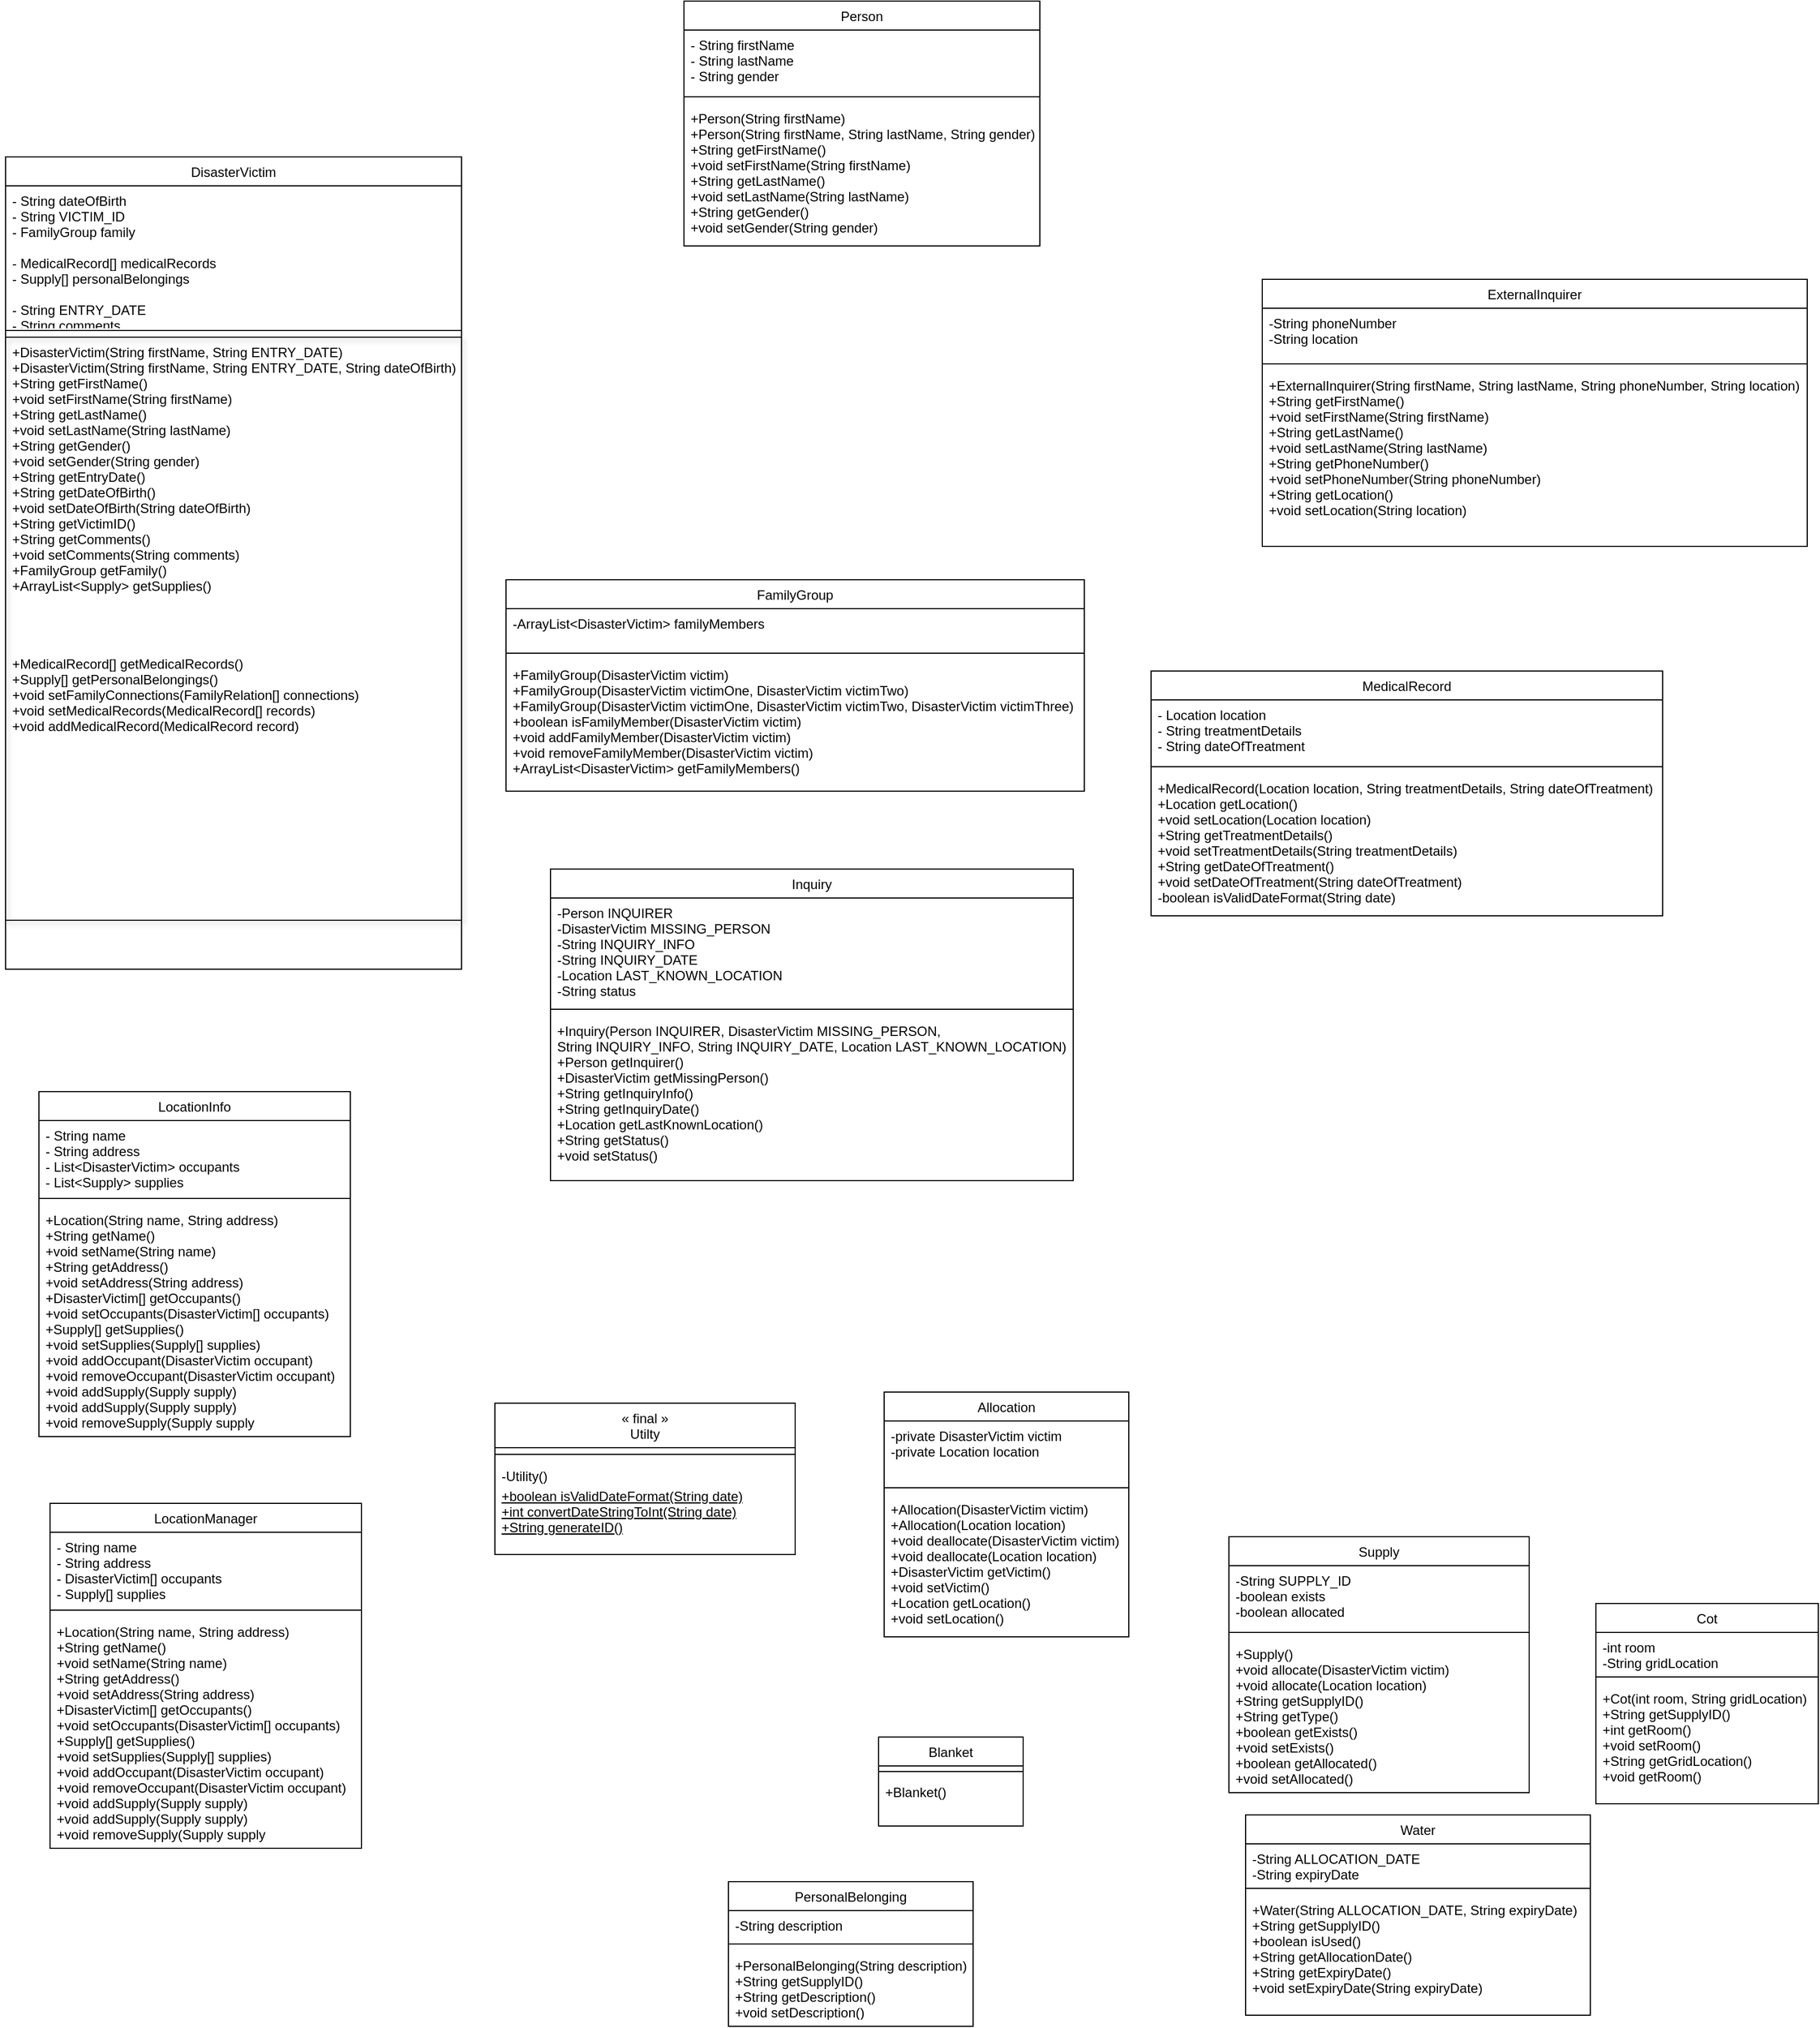 <mxfile version="22.1.22" type="embed">
  <diagram id="VlhHBZpKRhE8tKz5r5HN" name="Page-1">
    <mxGraphModel dx="1778" dy="1572" grid="1" gridSize="10" guides="1" tooltips="1" connect="1" arrows="1" fold="1" page="1" pageScale="1" pageWidth="1920" pageHeight="1920" math="0" shadow="0">
      <root>
        <mxCell id="0" />
        <mxCell id="1" parent="0" />
        <mxCell id="2" value="DisasterVictim" style="swimlane;fontStyle=0;align=center;verticalAlign=top;childLayout=stackLayout;horizontal=1;startSize=26;horizontalStack=0;resizeParent=1;resizeLast=0;collapsible=1;marginBottom=0;rounded=0;shadow=0;strokeWidth=1;" parent="1" vertex="1">
          <mxGeometry x="70" y="190" width="410" height="730" as="geometry">
            <mxRectangle x="550" y="140" width="160" height="26" as="alternateBounds" />
          </mxGeometry>
        </mxCell>
        <mxCell id="4" value="- String dateOfBirth&#xa;- String VICTIM_ID&#xa;- FamilyGroup family&#xa;&#xa;- MedicalRecord[] medicalRecords&#xa;- Supply[] personalBelongings&#xa;&#xa;- String ENTRY_DATE&#xa;- String comments" style="text;align=left;verticalAlign=top;spacingLeft=4;spacingRight=4;overflow=hidden;rotatable=0;points=[[0,0.5],[1,0.5]];portConstraint=eastwest;rounded=0;shadow=0;html=0;" parent="2" vertex="1">
          <mxGeometry y="26" width="410" height="124" as="geometry" />
        </mxCell>
        <mxCell id="5" value="" style="line;html=1;strokeWidth=1;align=left;verticalAlign=middle;spacingTop=-1;spacingLeft=3;spacingRight=3;rotatable=0;labelPosition=right;points=[];portConstraint=eastwest;" parent="2" vertex="1">
          <mxGeometry y="150" width="410" height="12" as="geometry" />
        </mxCell>
        <mxCell id="6" value="+DisasterVictim(String firstName, String ENTRY_DATE)&#xa;+DisasterVictim(String firstName, String ENTRY_DATE, String dateOfBirth)&#xa;+String getFirstName()&#xa;+void setFirstName(String firstName)&#xa;+String getLastName()&#xa;+void setLastName(String lastName)&#xa;+String getGender()&#xa;+void setGender(String gender)&#xa;+String getEntryDate()&#xa;+String getDateOfBirth()&#xa;+void setDateOfBirth(String dateOfBirth)&#xa;+String getVictimID()&#xa;+String getComments()&#xa;+void setComments(String comments)&#xa;+FamilyGroup getFamily()&#xa;+ArrayList&lt;Supply&gt; getSupplies()&#xa;&#xa;&#xa;&#xa;&#xa;+MedicalRecord[] getMedicalRecords()&#xa;+Supply[] getPersonalBelongings()&#xa;+void setFamilyConnections(FamilyRelation[] connections)&#xa;+void setMedicalRecords(MedicalRecord[] records)&#xa;+void addMedicalRecord(MedicalRecord record)&#xa;&#xa;" style="text;align=left;verticalAlign=top;spacingLeft=4;spacingRight=4;overflow=hidden;rotatable=0;points=[[0,0.5],[1,0.5]];portConstraint=eastwest;rounded=0;shadow=1;html=0;strokeColor=#000000;" parent="2" vertex="1">
          <mxGeometry y="162" width="410" height="524" as="geometry" />
        </mxCell>
        <mxCell id="14" value="LocationInfo" style="swimlane;fontStyle=0;align=center;verticalAlign=top;childLayout=stackLayout;horizontal=1;startSize=26;horizontalStack=0;resizeParent=1;resizeLast=0;collapsible=1;marginBottom=0;rounded=0;shadow=0;strokeWidth=1;" parent="1" vertex="1">
          <mxGeometry x="100" y="1030" width="280" height="310" as="geometry">
            <mxRectangle x="550" y="140" width="160" height="26" as="alternateBounds" />
          </mxGeometry>
        </mxCell>
        <mxCell id="15" value="- String name&#xa;- String address&#xa;- List&lt;DisasterVictim&gt; occupants&#xa;- List&lt;Supply&gt; supplies&#xa;" style="text;align=left;verticalAlign=top;spacingLeft=4;spacingRight=4;overflow=hidden;rotatable=0;points=[[0,0.5],[1,0.5]];portConstraint=eastwest;rounded=0;shadow=0;html=0;" parent="14" vertex="1">
          <mxGeometry y="26" width="280" height="64" as="geometry" />
        </mxCell>
        <mxCell id="16" value="" style="line;html=1;strokeWidth=1;align=left;verticalAlign=middle;spacingTop=-1;spacingLeft=3;spacingRight=3;rotatable=0;labelPosition=right;points=[];portConstraint=eastwest;" parent="14" vertex="1">
          <mxGeometry y="90" width="280" height="12" as="geometry" />
        </mxCell>
        <mxCell id="17" value="+Location(String name, String address)&#xa;+String getName()&#xa;+void setName(String name)&#xa;+String getAddress()&#xa;+void setAddress(String address)&#xa;+DisasterVictim[] getOccupants()&#xa;+void setOccupants(DisasterVictim[] occupants)&#xa;+Supply[] getSupplies()&#xa;+void setSupplies(Supply[] supplies)&#xa;+void addOccupant(DisasterVictim occupant)&#xa;+void removeOccupant(DisasterVictim occupant)&#xa;+void addSupply(Supply supply)&#xa;+void addSupply(Supply supply)&#xa;+void removeSupply(Supply supply" style="text;align=left;verticalAlign=top;spacingLeft=4;spacingRight=4;overflow=hidden;rotatable=0;points=[[0,0.5],[1,0.5]];portConstraint=eastwest;rounded=0;shadow=0;html=0;" parent="14" vertex="1">
          <mxGeometry y="102" width="280" height="208" as="geometry" />
        </mxCell>
        <mxCell id="18" value="« final »&#xa;Utilty" style="swimlane;fontStyle=0;align=center;verticalAlign=top;childLayout=stackLayout;horizontal=1;startSize=40;horizontalStack=0;resizeParent=1;resizeLast=0;collapsible=1;marginBottom=0;rounded=0;shadow=0;strokeWidth=1;" parent="1" vertex="1">
          <mxGeometry x="510" y="1310" width="270" height="136" as="geometry">
            <mxRectangle x="660" y="1060" width="160" height="26" as="alternateBounds" />
          </mxGeometry>
        </mxCell>
        <mxCell id="20" value="" style="line;html=1;strokeWidth=1;align=left;verticalAlign=middle;spacingTop=-1;spacingLeft=3;spacingRight=3;rotatable=0;labelPosition=right;points=[];portConstraint=eastwest;" parent="18" vertex="1">
          <mxGeometry y="40" width="270" height="12" as="geometry" />
        </mxCell>
        <mxCell id="95" value="-Utility()" style="text;align=left;verticalAlign=top;spacingLeft=4;spacingRight=4;overflow=hidden;rotatable=0;points=[[0,0.5],[1,0.5]];portConstraint=eastwest;rounded=0;shadow=0;html=0;" parent="18" vertex="1">
          <mxGeometry y="52" width="270" height="18" as="geometry" />
        </mxCell>
        <mxCell id="21" value="+boolean isValidDateFormat(String date)&#xa;+int convertDateStringToInt(String date)&#xa;+String generateID()&#xa;&#xa;" style="text;align=left;verticalAlign=top;spacingLeft=4;spacingRight=4;overflow=hidden;rotatable=0;points=[[0,0.5],[1,0.5]];portConstraint=eastwest;rounded=0;shadow=0;html=0;fontStyle=4" parent="18" vertex="1">
          <mxGeometry y="70" width="270" height="46" as="geometry" />
        </mxCell>
        <mxCell id="26" value="ExternalInquirer" style="swimlane;fontStyle=0;align=center;verticalAlign=top;childLayout=stackLayout;horizontal=1;startSize=26;horizontalStack=0;resizeParent=1;resizeLast=0;collapsible=1;marginBottom=0;rounded=0;shadow=0;strokeWidth=1;" parent="1" vertex="1">
          <mxGeometry x="1200" y="300" width="490" height="240" as="geometry">
            <mxRectangle x="550" y="140" width="160" height="26" as="alternateBounds" />
          </mxGeometry>
        </mxCell>
        <mxCell id="27" value="-String phoneNumber&#xa;-String location" style="text;align=left;verticalAlign=top;spacingLeft=4;spacingRight=4;overflow=hidden;rotatable=0;points=[[0,0.5],[1,0.5]];portConstraint=eastwest;rounded=0;shadow=0;html=0;" parent="26" vertex="1">
          <mxGeometry y="26" width="490" height="44" as="geometry" />
        </mxCell>
        <mxCell id="28" value="" style="line;html=1;strokeWidth=1;align=left;verticalAlign=middle;spacingTop=-1;spacingLeft=3;spacingRight=3;rotatable=0;labelPosition=right;points=[];portConstraint=eastwest;" parent="26" vertex="1">
          <mxGeometry y="70" width="490" height="12" as="geometry" />
        </mxCell>
        <mxCell id="29" value="+ExternalInquirer(String firstName, String lastName, String phoneNumber, String location)&#xa;+String getFirstName()&#xa;+void setFirstName(String firstName)&#xa;+String getLastName()&#xa;+void setLastName(String lastName)&#xa;+String getPhoneNumber()&#xa;+void setPhoneNumber(String phoneNumber)&#xa;+String getLocation()&#xa;+void setLocation(String location)" style="text;align=left;verticalAlign=top;spacingLeft=4;spacingRight=4;overflow=hidden;rotatable=0;points=[[0,0.5],[1,0.5]];portConstraint=eastwest;rounded=0;shadow=0;html=0;" parent="26" vertex="1">
          <mxGeometry y="82" width="490" height="138" as="geometry" />
        </mxCell>
        <mxCell id="30" value="Supply" style="swimlane;fontStyle=0;align=center;verticalAlign=top;childLayout=stackLayout;horizontal=1;startSize=26;horizontalStack=0;resizeParent=1;resizeLast=0;collapsible=1;marginBottom=0;rounded=0;shadow=0;strokeWidth=1;" parent="1" vertex="1">
          <mxGeometry x="1170" y="1430" width="270" height="230" as="geometry">
            <mxRectangle x="1170" y="1430" width="160" height="26" as="alternateBounds" />
          </mxGeometry>
        </mxCell>
        <mxCell id="31" value="-String SUPPLY_ID&#xa;-boolean exists&#xa;-boolean allocated&#xa;" style="text;align=left;verticalAlign=top;spacingLeft=4;spacingRight=4;overflow=hidden;rotatable=0;points=[[0,0.5],[1,0.5]];portConstraint=eastwest;rounded=0;shadow=0;html=0;" parent="30" vertex="1">
          <mxGeometry y="26" width="270" height="54" as="geometry" />
        </mxCell>
        <mxCell id="32" value="" style="line;html=1;strokeWidth=1;align=left;verticalAlign=middle;spacingTop=-1;spacingLeft=3;spacingRight=3;rotatable=0;labelPosition=right;points=[];portConstraint=eastwest;" parent="30" vertex="1">
          <mxGeometry y="80" width="270" height="12" as="geometry" />
        </mxCell>
        <mxCell id="33" value="+Supply()&#xa;+void allocate(DisasterVictim victim)&#xa;+void allocate(Location location)&#xa;+String getSupplyID()&#xa;+String getType()&#xa;+boolean getExists()&#xa;+void setExists()&#xa;+boolean getAllocated()&#xa;+void setAllocated()" style="text;align=left;verticalAlign=top;spacingLeft=4;spacingRight=4;overflow=hidden;rotatable=0;points=[[0,0.5],[1,0.5]];portConstraint=eastwest;rounded=0;shadow=0;html=0;" parent="30" vertex="1">
          <mxGeometry y="92" width="270" height="138" as="geometry" />
        </mxCell>
        <mxCell id="38" value="MedicalRecord" style="swimlane;fontStyle=0;align=center;verticalAlign=top;childLayout=stackLayout;horizontal=1;startSize=26;horizontalStack=0;resizeParent=1;resizeLast=0;collapsible=1;marginBottom=0;rounded=0;shadow=0;strokeWidth=1;" parent="1" vertex="1">
          <mxGeometry x="1100" y="652" width="460" height="220" as="geometry">
            <mxRectangle x="1100" y="652" width="160" height="26" as="alternateBounds" />
          </mxGeometry>
        </mxCell>
        <mxCell id="39" value="- Location location&#xa;- String treatmentDetails&#xa;- String dateOfTreatment" style="text;align=left;verticalAlign=top;spacingLeft=4;spacingRight=4;overflow=hidden;rotatable=0;points=[[0,0.5],[1,0.5]];portConstraint=eastwest;rounded=0;shadow=0;html=0;" parent="38" vertex="1">
          <mxGeometry y="26" width="460" height="54" as="geometry" />
        </mxCell>
        <mxCell id="40" value="" style="line;html=1;strokeWidth=1;align=left;verticalAlign=middle;spacingTop=-1;spacingLeft=3;spacingRight=3;rotatable=0;labelPosition=right;points=[];portConstraint=eastwest;" parent="38" vertex="1">
          <mxGeometry y="80" width="460" height="12" as="geometry" />
        </mxCell>
        <mxCell id="41" value="+MedicalRecord(Location location, String treatmentDetails, String dateOfTreatment)&#xa;+Location getLocation()&#xa;+void setLocation(Location location)&#xa;+String getTreatmentDetails()&#xa;+void setTreatmentDetails(String treatmentDetails)&#xa;+String getDateOfTreatment()&#xa;+void setDateOfTreatment(String dateOfTreatment)&#xa;-boolean isValidDateFormat(String date)" style="text;align=left;verticalAlign=top;spacingLeft=4;spacingRight=4;overflow=hidden;rotatable=0;points=[[0,0.5],[1,0.5]];portConstraint=eastwest;rounded=0;shadow=0;html=0;" parent="38" vertex="1">
          <mxGeometry y="92" width="460" height="118" as="geometry" />
        </mxCell>
        <mxCell id="43" value="Person" style="swimlane;fontStyle=0;align=center;verticalAlign=top;childLayout=stackLayout;horizontal=1;startSize=26;horizontalStack=0;resizeParent=1;resizeLast=0;collapsible=1;marginBottom=0;rounded=0;shadow=0;strokeWidth=1;" parent="1" vertex="1">
          <mxGeometry x="680" y="50" width="320" height="220" as="geometry">
            <mxRectangle x="550" y="140" width="160" height="26" as="alternateBounds" />
          </mxGeometry>
        </mxCell>
        <mxCell id="44" value="- String firstName&#xa;- String lastName&#xa;- String gender" style="text;align=left;verticalAlign=top;spacingLeft=4;spacingRight=4;overflow=hidden;rotatable=0;points=[[0,0.5],[1,0.5]];portConstraint=eastwest;rounded=0;shadow=0;html=0;" parent="43" vertex="1">
          <mxGeometry y="26" width="320" height="54" as="geometry" />
        </mxCell>
        <mxCell id="45" value="" style="line;html=1;strokeWidth=1;align=left;verticalAlign=middle;spacingTop=-1;spacingLeft=3;spacingRight=3;rotatable=0;labelPosition=right;points=[];portConstraint=eastwest;" parent="43" vertex="1">
          <mxGeometry y="80" width="320" height="12" as="geometry" />
        </mxCell>
        <mxCell id="46" value="+Person(String firstName)&#xa;+Person(String firstName, String lastName, String gender)&#xa;+String getFirstName()&#xa;+void setFirstName(String firstName)&#xa;+String getLastName()&#xa;+void setLastName(String lastName)&#xa;+String getGender()&#xa;+void setGender(String gender)" style="text;align=left;verticalAlign=top;spacingLeft=4;spacingRight=4;overflow=hidden;rotatable=0;points=[[0,0.5],[1,0.5]];portConstraint=eastwest;rounded=0;shadow=0;html=0;" parent="43" vertex="1">
          <mxGeometry y="92" width="320" height="128" as="geometry" />
        </mxCell>
        <mxCell id="47" value="FamilyGroup" style="swimlane;fontStyle=0;align=center;verticalAlign=top;childLayout=stackLayout;horizontal=1;startSize=26;horizontalStack=0;resizeParent=1;resizeLast=0;collapsible=1;marginBottom=0;rounded=0;shadow=0;strokeWidth=1;" parent="1" vertex="1">
          <mxGeometry x="520" y="570" width="520" height="190" as="geometry">
            <mxRectangle x="520" y="570" width="160" height="26" as="alternateBounds" />
          </mxGeometry>
        </mxCell>
        <mxCell id="48" value="-ArrayList&lt;DisasterVictim&gt; familyMembers" style="text;align=left;verticalAlign=top;spacingLeft=4;spacingRight=4;overflow=hidden;rotatable=0;points=[[0,0.5],[1,0.5]];portConstraint=eastwest;rounded=0;shadow=0;html=0;" parent="47" vertex="1">
          <mxGeometry y="26" width="520" height="34" as="geometry" />
        </mxCell>
        <mxCell id="49" value="" style="line;html=1;strokeWidth=1;align=left;verticalAlign=middle;spacingTop=-1;spacingLeft=3;spacingRight=3;rotatable=0;labelPosition=right;points=[];portConstraint=eastwest;" parent="47" vertex="1">
          <mxGeometry y="60" width="520" height="12" as="geometry" />
        </mxCell>
        <mxCell id="50" value="+FamilyGroup(DisasterVictim victim)&#xa;+FamilyGroup(DisasterVictim victimOne, DisasterVictim victimTwo)&#xa;+FamilyGroup(DisasterVictim victimOne, DisasterVictim victimTwo, DisasterVictim victimThree)&#xa;+boolean isFamilyMember(DisasterVictim victim)&#xa;+void addFamilyMember(DisasterVictim victim)&#xa;+void removeFamilyMember(DisasterVictim victim)&#xa;+ArrayList&lt;DisasterVictim&gt; getFamilyMembers()&#xa;" style="text;align=left;verticalAlign=top;spacingLeft=4;spacingRight=4;overflow=hidden;rotatable=0;points=[[0,0.5],[1,0.5]];portConstraint=eastwest;rounded=0;shadow=0;html=0;" parent="47" vertex="1">
          <mxGeometry y="72" width="520" height="118" as="geometry" />
        </mxCell>
        <mxCell id="51" value="Inquiry" style="swimlane;fontStyle=0;align=center;verticalAlign=top;childLayout=stackLayout;horizontal=1;startSize=26;horizontalStack=0;resizeParent=1;resizeLast=0;collapsible=1;marginBottom=0;rounded=0;shadow=0;strokeWidth=1;" parent="1" vertex="1">
          <mxGeometry x="560" y="830" width="470" height="280" as="geometry">
            <mxRectangle x="550" y="140" width="160" height="26" as="alternateBounds" />
          </mxGeometry>
        </mxCell>
        <mxCell id="52" value="-Person INQUIRER&#xa;-DisasterVictim MISSING_PERSON&#xa;-String INQUIRY_INFO&#xa;-String INQUIRY_DATE&#xa;-Location LAST_KNOWN_LOCATION&#xa;-String status" style="text;align=left;verticalAlign=top;spacingLeft=4;spacingRight=4;overflow=hidden;rotatable=0;points=[[0,0.5],[1,0.5]];portConstraint=eastwest;rounded=0;shadow=0;html=0;" parent="51" vertex="1">
          <mxGeometry y="26" width="470" height="94" as="geometry" />
        </mxCell>
        <mxCell id="53" value="" style="line;html=1;strokeWidth=1;align=left;verticalAlign=middle;spacingTop=-1;spacingLeft=3;spacingRight=3;rotatable=0;labelPosition=right;points=[];portConstraint=eastwest;" parent="51" vertex="1">
          <mxGeometry y="120" width="470" height="12" as="geometry" />
        </mxCell>
        <mxCell id="54" value="+Inquiry(Person INQUIRER, DisasterVictim MISSING_PERSON, &#xa;String INQUIRY_INFO, String INQUIRY_DATE, Location LAST_KNOWN_LOCATION)&#xa;+Person getInquirer()&#xa;+DisasterVictim getMissingPerson()&#xa;+String getInquiryInfo()&#xa;+String getInquiryDate()&#xa;+Location getLastKnownLocation()&#xa;+String getStatus()&#xa;+void setStatus()&#xa;" style="text;align=left;verticalAlign=top;spacingLeft=4;spacingRight=4;overflow=hidden;rotatable=0;points=[[0,0.5],[1,0.5]];portConstraint=eastwest;rounded=0;shadow=0;html=0;" parent="51" vertex="1">
          <mxGeometry y="132" width="470" height="148" as="geometry" />
        </mxCell>
        <mxCell id="55" value="PersonalBelonging" style="swimlane;fontStyle=0;align=center;verticalAlign=top;childLayout=stackLayout;horizontal=1;startSize=26;horizontalStack=0;resizeParent=1;resizeLast=0;collapsible=1;marginBottom=0;rounded=0;shadow=0;strokeWidth=1;" parent="1" vertex="1">
          <mxGeometry x="720" y="1740" width="220" height="130" as="geometry">
            <mxRectangle x="550" y="140" width="160" height="26" as="alternateBounds" />
          </mxGeometry>
        </mxCell>
        <mxCell id="56" value="-String description" style="text;align=left;verticalAlign=top;spacingLeft=4;spacingRight=4;overflow=hidden;rotatable=0;points=[[0,0.5],[1,0.5]];portConstraint=eastwest;rounded=0;shadow=0;html=0;" parent="55" vertex="1">
          <mxGeometry y="26" width="220" height="24" as="geometry" />
        </mxCell>
        <mxCell id="57" value="" style="line;html=1;strokeWidth=1;align=left;verticalAlign=middle;spacingTop=-1;spacingLeft=3;spacingRight=3;rotatable=0;labelPosition=right;points=[];portConstraint=eastwest;" parent="55" vertex="1">
          <mxGeometry y="50" width="220" height="12" as="geometry" />
        </mxCell>
        <mxCell id="58" value="+PersonalBelonging(String description)&#xa;+String getSupplyID()&#xa;+String getDescription()&#xa;+void setDescription()" style="text;align=left;verticalAlign=top;spacingLeft=4;spacingRight=4;overflow=hidden;rotatable=0;points=[[0,0.5],[1,0.5]];portConstraint=eastwest;rounded=0;shadow=0;html=0;" parent="55" vertex="1">
          <mxGeometry y="62" width="220" height="58" as="geometry" />
        </mxCell>
        <mxCell id="72" value="Blanket" style="swimlane;fontStyle=0;align=center;verticalAlign=top;childLayout=stackLayout;horizontal=1;startSize=26;horizontalStack=0;resizeParent=1;resizeLast=0;collapsible=1;marginBottom=0;rounded=0;shadow=0;strokeWidth=1;" parent="1" vertex="1">
          <mxGeometry x="855" y="1610" width="130" height="80" as="geometry">
            <mxRectangle x="855" y="1610" width="160" height="26" as="alternateBounds" />
          </mxGeometry>
        </mxCell>
        <mxCell id="74" value="" style="line;html=1;strokeWidth=1;align=left;verticalAlign=middle;spacingTop=-1;spacingLeft=3;spacingRight=3;rotatable=0;labelPosition=right;points=[];portConstraint=eastwest;" parent="72" vertex="1">
          <mxGeometry y="26" width="130" height="10" as="geometry" />
        </mxCell>
        <mxCell id="75" value="+Blanket()" style="text;align=left;verticalAlign=top;spacingLeft=4;spacingRight=4;overflow=hidden;rotatable=0;points=[[0,0.5],[1,0.5]];portConstraint=eastwest;rounded=0;shadow=0;html=0;" parent="72" vertex="1">
          <mxGeometry y="36" width="130" height="24" as="geometry" />
        </mxCell>
        <mxCell id="76" value="Cot" style="swimlane;fontStyle=0;align=center;verticalAlign=top;childLayout=stackLayout;horizontal=1;startSize=26;horizontalStack=0;resizeParent=1;resizeLast=0;collapsible=1;marginBottom=0;rounded=0;shadow=0;strokeWidth=1;" parent="1" vertex="1">
          <mxGeometry x="1500" y="1490" width="200" height="180" as="geometry">
            <mxRectangle x="1560" y="1500" width="160" height="26" as="alternateBounds" />
          </mxGeometry>
        </mxCell>
        <mxCell id="77" value="-int room&#xa;-String gridLocation" style="text;align=left;verticalAlign=top;spacingLeft=4;spacingRight=4;overflow=hidden;rotatable=0;points=[[0,0.5],[1,0.5]];portConstraint=eastwest;rounded=0;shadow=0;html=0;" parent="76" vertex="1">
          <mxGeometry y="26" width="200" height="34" as="geometry" />
        </mxCell>
        <mxCell id="78" value="" style="line;html=1;strokeWidth=1;align=left;verticalAlign=middle;spacingTop=-1;spacingLeft=3;spacingRight=3;rotatable=0;labelPosition=right;points=[];portConstraint=eastwest;" parent="76" vertex="1">
          <mxGeometry y="60" width="200" height="12" as="geometry" />
        </mxCell>
        <mxCell id="79" value="+Cot(int room, String gridLocation)&#xa;+String getSupplyID()&#xa;+int getRoom()&#xa;+void setRoom()&#xa;+String getGridLocation()&#xa;+void getRoom()" style="text;align=left;verticalAlign=top;spacingLeft=4;spacingRight=4;overflow=hidden;rotatable=0;points=[[0,0.5],[1,0.5]];portConstraint=eastwest;rounded=0;shadow=0;html=0;" parent="76" vertex="1">
          <mxGeometry y="72" width="200" height="108" as="geometry" />
        </mxCell>
        <mxCell id="80" value="Water" style="swimlane;fontStyle=0;align=center;verticalAlign=top;childLayout=stackLayout;horizontal=1;startSize=26;horizontalStack=0;resizeParent=1;resizeLast=0;collapsible=1;marginBottom=0;rounded=0;shadow=0;strokeWidth=1;" parent="1" vertex="1">
          <mxGeometry x="1185" y="1680" width="310" height="180" as="geometry">
            <mxRectangle x="550" y="140" width="160" height="26" as="alternateBounds" />
          </mxGeometry>
        </mxCell>
        <mxCell id="81" value="-String ALLOCATION_DATE&#xa;-String expiryDate" style="text;align=left;verticalAlign=top;spacingLeft=4;spacingRight=4;overflow=hidden;rotatable=0;points=[[0,0.5],[1,0.5]];portConstraint=eastwest;rounded=0;shadow=0;html=0;" parent="80" vertex="1">
          <mxGeometry y="26" width="310" height="34" as="geometry" />
        </mxCell>
        <mxCell id="82" value="" style="line;html=1;strokeWidth=1;align=left;verticalAlign=middle;spacingTop=-1;spacingLeft=3;spacingRight=3;rotatable=0;labelPosition=right;points=[];portConstraint=eastwest;" parent="80" vertex="1">
          <mxGeometry y="60" width="310" height="12" as="geometry" />
        </mxCell>
        <mxCell id="83" value="+Water(String ALLOCATION_DATE, String expiryDate)&#xa;+String getSupplyID()&#xa;+boolean isUsed()&#xa;+String getAllocationDate()&#xa;+String getExpiryDate()&#xa;+void setExpiryDate(String expiryDate)&#xa;" style="text;align=left;verticalAlign=top;spacingLeft=4;spacingRight=4;overflow=hidden;rotatable=0;points=[[0,0.5],[1,0.5]];portConstraint=eastwest;rounded=0;shadow=0;html=0;" parent="80" vertex="1">
          <mxGeometry y="72" width="310" height="108" as="geometry" />
        </mxCell>
        <mxCell id="87" value="LocationManager" style="swimlane;fontStyle=0;align=center;verticalAlign=top;childLayout=stackLayout;horizontal=1;startSize=26;horizontalStack=0;resizeParent=1;resizeLast=0;collapsible=1;marginBottom=0;rounded=0;shadow=0;strokeWidth=1;" parent="1" vertex="1">
          <mxGeometry x="110" y="1400" width="280" height="310" as="geometry">
            <mxRectangle x="550" y="140" width="160" height="26" as="alternateBounds" />
          </mxGeometry>
        </mxCell>
        <mxCell id="88" value="- String name&#xa;- String address&#xa;- DisasterVictim[] occupants&#xa;- Supply[] supplies&#xa;" style="text;align=left;verticalAlign=top;spacingLeft=4;spacingRight=4;overflow=hidden;rotatable=0;points=[[0,0.5],[1,0.5]];portConstraint=eastwest;rounded=0;shadow=0;html=0;" parent="87" vertex="1">
          <mxGeometry y="26" width="280" height="64" as="geometry" />
        </mxCell>
        <mxCell id="89" value="" style="line;html=1;strokeWidth=1;align=left;verticalAlign=middle;spacingTop=-1;spacingLeft=3;spacingRight=3;rotatable=0;labelPosition=right;points=[];portConstraint=eastwest;" parent="87" vertex="1">
          <mxGeometry y="90" width="280" height="12" as="geometry" />
        </mxCell>
        <mxCell id="90" value="+Location(String name, String address)&#xa;+String getName()&#xa;+void setName(String name)&#xa;+String getAddress()&#xa;+void setAddress(String address)&#xa;+DisasterVictim[] getOccupants()&#xa;+void setOccupants(DisasterVictim[] occupants)&#xa;+Supply[] getSupplies()&#xa;+void setSupplies(Supply[] supplies)&#xa;+void addOccupant(DisasterVictim occupant)&#xa;+void removeOccupant(DisasterVictim occupant)&#xa;+void addSupply(Supply supply)&#xa;+void addSupply(Supply supply)&#xa;+void removeSupply(Supply supply" style="text;align=left;verticalAlign=top;spacingLeft=4;spacingRight=4;overflow=hidden;rotatable=0;points=[[0,0.5],[1,0.5]];portConstraint=eastwest;rounded=0;shadow=0;html=0;" parent="87" vertex="1">
          <mxGeometry y="102" width="280" height="208" as="geometry" />
        </mxCell>
        <mxCell id="91" value="Allocation" style="swimlane;fontStyle=0;align=center;verticalAlign=top;childLayout=stackLayout;horizontal=1;startSize=26;horizontalStack=0;resizeParent=1;resizeLast=0;collapsible=1;marginBottom=0;rounded=0;shadow=0;strokeWidth=1;" parent="1" vertex="1">
          <mxGeometry x="860" y="1300" width="220" height="220" as="geometry">
            <mxRectangle x="550" y="140" width="160" height="26" as="alternateBounds" />
          </mxGeometry>
        </mxCell>
        <mxCell id="92" value="-private DisasterVictim victim&#xa;-private Location location" style="text;align=left;verticalAlign=top;spacingLeft=4;spacingRight=4;overflow=hidden;rotatable=0;points=[[0,0.5],[1,0.5]];portConstraint=eastwest;rounded=0;shadow=0;html=0;" parent="91" vertex="1">
          <mxGeometry y="26" width="220" height="54" as="geometry" />
        </mxCell>
        <mxCell id="93" value="" style="line;html=1;strokeWidth=1;align=left;verticalAlign=middle;spacingTop=-1;spacingLeft=3;spacingRight=3;rotatable=0;labelPosition=right;points=[];portConstraint=eastwest;" parent="91" vertex="1">
          <mxGeometry y="80" width="220" height="12" as="geometry" />
        </mxCell>
        <mxCell id="94" value="+Allocation(DisasterVictim victim)&#xa;+Allocation(Location location)&#xa;+void deallocate(DisasterVictim victim)&#xa;+void deallocate(Location location)&#xa;+DisasterVictim getVictim()&#xa;+void setVictim()&#xa;+Location getLocation()&#xa;+void setLocation()&#xa;" style="text;align=left;verticalAlign=top;spacingLeft=4;spacingRight=4;overflow=hidden;rotatable=0;points=[[0,0.5],[1,0.5]];portConstraint=eastwest;rounded=0;shadow=0;html=0;" parent="91" vertex="1">
          <mxGeometry y="92" width="220" height="128" as="geometry" />
        </mxCell>
      </root>
    </mxGraphModel>
  </diagram>
</mxfile>
